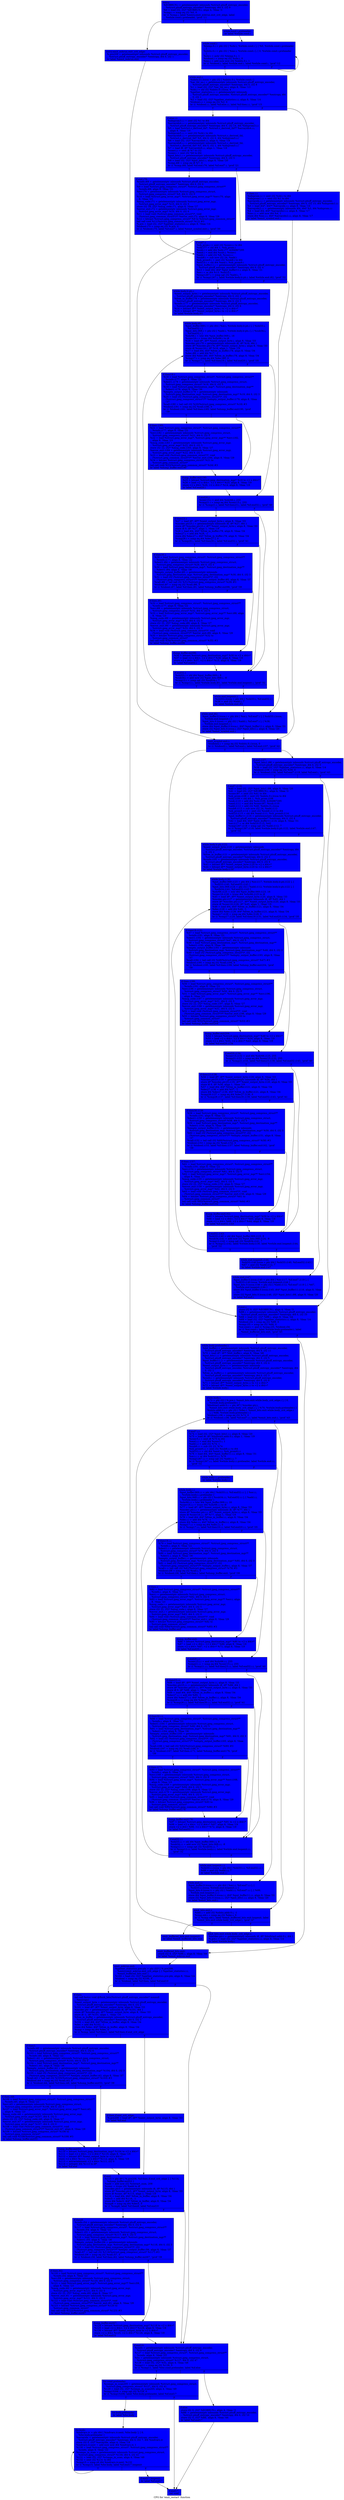 digraph "CFG for 'emit_restart' function" {
	label="CFG for 'emit_restart' function";

	Node0x56ce4e0 [shape=record, style = filled, fillcolor = blue, label="{entry:\l  %EOBRUN.i = getelementptr inbounds %struct.phuff_entropy_encoder,\l... %struct.phuff_entropy_encoder* %entropy, i64 0, i32 9\l  %0 = load i32, i32* %EOBRUN.i, align 4, !tbaa !3\l  %cmp.i = icmp eq i32 %0, 0\l  br i1 %cmp.i, label %entry.emit_eobrun.exit_crit_edge, label\l... %while.cond.i.preheader, !prof !11\l|{<s0>T|<s1>F}}"];
	Node0x56ce4e0:s0 -> Node0x56ce690;
	Node0x56ce4e0:s1 -> Node0x56ce750;
	Node0x56ce750 [shape=record, style = filled, fillcolor = blue, label="{while.cond.i.preheader:                           \l  br label %while.cond.i\l}"];
	Node0x56ce750 -> Node0x56ce880;
	Node0x56ce690 [shape=record, style = filled, fillcolor = blue, label="{entry.emit_eobrun.exit_crit_edge:                 \l  %.pre209 = getelementptr inbounds %struct.phuff_entropy_encoder,\l... %struct.phuff_entropy_encoder* %entropy, i64 0, i32 1\l  br label %emit_eobrun.exit\l}"];
	Node0x56ce690 -> Node0x56cea00;
	Node0x56ce880 [shape=record, style = filled, fillcolor = blue, label="{while.cond.i:                                     \l  %temp.0.i = phi i32 [ %shr.i, %while.cond.i ], [ %0, %while.cond.i.preheader\l... ]\l  %nbits.0.i = phi i32 [ %inc.i, %while.cond.i ], [ 0, %while.cond.i.preheader\l... ]\l  %shr.i = ashr i32 %temp.0.i, 1\l  %tobool.i = icmp eq i32 %shr.i, 0\l  %inc.i = add nuw nsw i32 %nbits.0.i, 1\l  br i1 %tobool.i, label %while.end.i, label %while.cond.i, !prof !12\l|{<s0>T|<s1>F}}"];
	Node0x56ce880:s0 -> Node0x56cf020;
	Node0x56ce880:s1 -> Node0x56ce880;
	Node0x56cf020 [shape=record, style = filled, fillcolor = blue, label="{while.end.i:                                      \l  %nbits.0.i.lcssa = phi i32 [ %nbits.0.i, %while.cond.i ]\l  %ac_tbl_no.i = getelementptr inbounds %struct.phuff_entropy_encoder,\l... %struct.phuff_entropy_encoder* %entropy, i64 0, i32 8\l  %1 = load i32, i32* %ac_tbl_no.i, align 8, !tbaa !13\l  %shl.i = shl i32 %nbits.0.i.lcssa, 4\l  %gather_statistics.i.i = getelementptr inbounds\l... %struct.phuff_entropy_encoder, %struct.phuff_entropy_encoder* %entropy, i64\l... 0, i32 1\l  %2 = load i32, i32* %gather_statistics.i.i, align 8, !tbaa !14\l  %tobool.i.i = icmp eq i32 %2, 0\l  br i1 %tobool.i.i, label %if.else.i.i, label %if.then.i.i, !prof !15\l|{<s0>T|<s1>F}}"];
	Node0x56cf020:s0 -> Node0x56cf510;
	Node0x56cf020:s1 -> Node0x56cf5f0;
	Node0x56cf5f0 [shape=record, style = filled, fillcolor = blue, label="{if.then.i.i:                                      \l  %idxprom.i.i = sext i32 %shl.i to i64\l  %idxprom1.i.i = sext i32 %1 to i64\l  %arrayidx.i.i = getelementptr inbounds %struct.phuff_entropy_encoder,\l... %struct.phuff_entropy_encoder* %entropy, i64 0, i32 15, i64 %idxprom1.i.i\l  %3 = load i64*, i64** %arrayidx.i.i, align 8, !tbaa !16\l  %arrayidx2.i.i = getelementptr inbounds i64, i64* %3, i64 %idxprom.i.i\l  %4 = load i64, i64* %arrayidx2.i.i, align 8, !tbaa !17\l  %inc.i.i = add nsw i64 %4, 1\l  store i64 %inc.i.i, i64* %arrayidx2.i.i, align 8, !tbaa !17\l  br label %emit_symbol.exit.i\l}"];
	Node0x56cf5f0 -> Node0x56cfd50;
	Node0x56cf510 [shape=record, style = filled, fillcolor = blue, label="{if.else.i.i:                                      \l  %idxprom3.i.i = sext i32 %1 to i64\l  %arrayidx4.i.i = getelementptr inbounds %struct.phuff_entropy_encoder,\l... %struct.phuff_entropy_encoder* %entropy, i64 0, i32 14, i64 %idxprom3.i.i\l  %5 = load %struct.c_derived_tbl*, %struct.c_derived_tbl** %arrayidx4.i.i,\l... align 8, !tbaa !16\l  %idxprom5.i.i = sext i32 %shl.i to i64\l  %arrayidx6.i.i = getelementptr inbounds %struct.c_derived_tbl,\l... %struct.c_derived_tbl* %5, i64 0, i32 0, i64 %idxprom5.i.i\l  %6 = load i32, i32* %arrayidx6.i.i, align 4, !tbaa !18\l  %arrayidx8.i.i = getelementptr inbounds %struct.c_derived_tbl,\l... %struct.c_derived_tbl* %5, i64 0, i32 1, i64 %idxprom5.i.i\l  %7 = load i8, i8* %arrayidx8.i.i, align 1, !tbaa !19\l  %conv.i.i = sext i8 %7 to i32\l  %conv.i = zext i32 %6 to i64\l  %put_bits1.i = getelementptr inbounds %struct.phuff_entropy_encoder,\l... %struct.phuff_entropy_encoder* %entropy, i64 0, i32 5\l  %8 = load i32, i32* %put_bits1.i, align 8, !tbaa !20\l  %cmp.i68 = icmp eq i8 %7, 0\l  br i1 %cmp.i68, label %if.end.i76, label %if.end7.i, !prof !21\l|{<s0>T|<s1>F}}"];
	Node0x56cf510:s0 -> Node0x56cfc00;
	Node0x56cf510:s1 -> Node0x56d0710;
	Node0x56cfc00 [shape=record, style = filled, fillcolor = blue, label="{if.end.i76:                                       \l  %cinfo.i69 = getelementptr inbounds %struct.phuff_entropy_encoder,\l... %struct.phuff_entropy_encoder* %entropy, i64 0, i32 6\l  %9 = load %struct.jpeg_compress_struct*, %struct.jpeg_compress_struct**\l... %cinfo.i69, align 8, !tbaa !22\l  %err.i70 = getelementptr inbounds %struct.jpeg_compress_struct,\l... %struct.jpeg_compress_struct* %9, i64 0, i32 0\l  %10 = load %struct.jpeg_error_mgr*, %struct.jpeg_error_mgr** %err.i70, align\l... 8, !tbaa !23\l  %msg_code.i71 = getelementptr inbounds %struct.jpeg_error_mgr,\l... %struct.jpeg_error_mgr* %10, i64 0, i32 5\l  store i32 39, i32* %msg_code.i71, align 8, !tbaa !27\l  %error_exit.i72 = getelementptr inbounds %struct.jpeg_error_mgr,\l... %struct.jpeg_error_mgr* %10, i64 0, i32 0\l  %11 = load void (%struct.jpeg_common_struct*)*, void\l... (%struct.jpeg_common_struct*)** %error_exit.i72, align 8, !tbaa !29\l  %12 = bitcast %struct.jpeg_compress_struct* %9 to %struct.jpeg_common_struct*\l  tail call void %11(%struct.jpeg_common_struct* %12) #3\l  %.pre = load i32, i32* %gather_statistics.i.i, align 8, !tbaa !14\l  %tobool.i75 = icmp eq i32 %.pre, 0\l  br i1 %tobool.i75, label %if.end7.i, label %emit_symbol.exit.i, !prof !30\l|{<s0>T|<s1>F}}"];
	Node0x56cfc00:s0 -> Node0x56d0710;
	Node0x56cfc00:s1 -> Node0x56cfd50;
	Node0x56d0710 [shape=record, style = filled, fillcolor = blue, label="{if.end7.i:                                        \l  %sh_prom.i = zext i32 %conv.i.i to i64\l  %shl.i77 = shl i64 1, %sh_prom.i\l  %sub.i = add i64 %shl.i77, 4294967295\l  %and.i = and i64 %sub.i, %conv.i\l  %add.i = add i32 %8, %conv.i.i\l  %sub8.i = sub nsw i32 24, %add.i\l  %sh_prom9.i = zext i32 %sub8.i to i64\l  %shl10.i = shl i64 %and.i, %sh_prom9.i\l  %put_buffer11.i = getelementptr inbounds %struct.phuff_entropy_encoder,\l... %struct.phuff_entropy_encoder* %entropy, i64 0, i32 4\l  %13 = load i64, i64* %put_buffer11.i, align 8, !tbaa !31\l  %or.i = or i64 %13, %shl10.i\l  %cmp1267.i = icmp sgt i32 %add.i, 7\l  br i1 %cmp1267.i, label %while.body.lr.ph.i, label %while.end.i82, !prof !32\l|{<s0>T|<s1>F}}"];
	Node0x56d0710:s0 -> Node0x56d1a00;
	Node0x56d0710:s1 -> Node0x56d1ae0;
	Node0x56d1a00 [shape=record, style = filled, fillcolor = blue, label="{while.body.lr.ph.i:                               \l  %next_output_byte.i = getelementptr inbounds %struct.phuff_entropy_encoder,\l... %struct.phuff_entropy_encoder* %entropy, i64 0, i32 2\l  %free_in_buffer.i78 = getelementptr inbounds %struct.phuff_entropy_encoder,\l... %struct.phuff_entropy_encoder* %entropy, i64 0, i32 3\l  %cinfo.i177 = getelementptr inbounds %struct.phuff_entropy_encoder,\l... %struct.phuff_entropy_encoder* %entropy, i64 0, i32 6\l  %14 = bitcast i8** %next_output_byte.i to \<2 x i64\>*\l  %15 = bitcast i8** %next_output_byte.i to \<2 x i64\>*\l  br label %while.body.i81\l}"];
	Node0x56d1a00 -> Node0x56d1f80;
	Node0x56d1f80 [shape=record, style = filled, fillcolor = blue, label="{while.body.i81:                                   \l  %put_buffer.069.i = phi i64 [ %or.i, %while.body.lr.ph.i ], [ %shl33.i,\l... %if.end32.i ]\l  %put_bits.068.i = phi i32 [ %add.i, %while.body.lr.ph.i ], [ %sub34.i,\l... %if.end32.i ]\l  %shr66.i = lshr i64 %put_buffer.069.i, 16\l  %conv16.i = trunc i64 %shr66.i to i8\l  %16 = load i8*, i8** %next_output_byte.i, align 8, !tbaa !33\l  %incdec.ptr.i79 = getelementptr inbounds i8, i8* %16, i64 1\l  store i8* %incdec.ptr.i79, i8** %next_output_byte.i, align 8, !tbaa !33\l  store i8 %conv16.i, i8* %16, align 1, !tbaa !19\l  %17 = load i64, i64* %free_in_buffer.i78, align 8, !tbaa !34\l  %dec.i80 = add i64 %17, -1\l  store i64 %dec.i80, i64* %free_in_buffer.i78, align 8, !tbaa !34\l  %cmp17.i = icmp eq i64 %dec.i80, 0\l  br i1 %cmp17.i, label %if.then19.i, label %if.end20.i, !prof !35\l|{<s0>T|<s1>F}}"];
	Node0x56d1f80:s0 -> Node0x56d2a20;
	Node0x56d1f80:s1 -> Node0x56d2ad0;
	Node0x56d2a20 [shape=record, style = filled, fillcolor = blue, label="{if.then19.i:                                      \l  %18 = load %struct.jpeg_compress_struct*, %struct.jpeg_compress_struct**\l... %cinfo.i177, align 8, !tbaa !22\l  %dest1.i178 = getelementptr inbounds %struct.jpeg_compress_struct,\l... %struct.jpeg_compress_struct* %18, i64 0, i32 5\l  %19 = load %struct.jpeg_destination_mgr*, %struct.jpeg_destination_mgr**\l... %dest1.i178, align 8, !tbaa !36\l  %empty_output_buffer.i179 = getelementptr inbounds\l... %struct.jpeg_destination_mgr, %struct.jpeg_destination_mgr* %19, i64 0, i32 3\l  %20 = load i32 (%struct.jpeg_compress_struct*)*, i32\l... (%struct.jpeg_compress_struct*)** %empty_output_buffer.i179, align 8, !tbaa\l... !37\l  %call.i180 = tail call i32 %20(%struct.jpeg_compress_struct* %18) #3\l  %tobool.i181 = icmp eq i32 %call.i180, 0\l  br i1 %tobool.i181, label %if.then.i185, label %dump_buffer.exit190, !prof\l... !39\l|{<s0>T|<s1>F}}"];
	Node0x56d2a20:s0 -> Node0x56d30b0;
	Node0x56d2a20:s1 -> Node0x56d31c0;
	Node0x56d30b0 [shape=record, style = filled, fillcolor = blue, label="{if.then.i185:                                     \l  %21 = load %struct.jpeg_compress_struct*, %struct.jpeg_compress_struct**\l... %cinfo.i177, align 8, !tbaa !22\l  %err.i182 = getelementptr inbounds %struct.jpeg_compress_struct,\l... %struct.jpeg_compress_struct* %21, i64 0, i32 0\l  %22 = load %struct.jpeg_error_mgr*, %struct.jpeg_error_mgr** %err.i182,\l... align 8, !tbaa !23\l  %msg_code.i183 = getelementptr inbounds %struct.jpeg_error_mgr,\l... %struct.jpeg_error_mgr* %22, i64 0, i32 5\l  store i32 22, i32* %msg_code.i183, align 8, !tbaa !27\l  %error_exit.i184 = getelementptr inbounds %struct.jpeg_error_mgr,\l... %struct.jpeg_error_mgr* %22, i64 0, i32 0\l  %23 = load void (%struct.jpeg_common_struct*)*, void\l... (%struct.jpeg_common_struct*)** %error_exit.i184, align 8, !tbaa !29\l  %24 = bitcast %struct.jpeg_compress_struct* %21 to\l... %struct.jpeg_common_struct*\l  tail call void %23(%struct.jpeg_common_struct* %24) #3\l  br label %dump_buffer.exit190\l}"];
	Node0x56d30b0 -> Node0x56d31c0;
	Node0x56d31c0 [shape=record, style = filled, fillcolor = blue, label="{dump_buffer.exit190:                              \l  %25 = bitcast %struct.jpeg_destination_mgr* %19 to \<2 x i64\>*\l  %26 = load \<2 x i64\>, \<2 x i64\>* %25, align 8, !tbaa !19\l  store \<2 x i64\> %26, \<2 x i64\>* %14, align 8, !tbaa !19\l  br label %if.end20.i\l}"];
	Node0x56d31c0 -> Node0x56d2ad0;
	Node0x56d2ad0 [shape=record, style = filled, fillcolor = blue, label="{if.end20.i:                                       \l  %conv15.i = and i64 %shr66.i, 255\l  %cmp21.i = icmp eq i64 %conv15.i, 255\l  br i1 %cmp21.i, label %if.then23.i, label %if.end32.i, !prof !40\l|{<s0>T|<s1>F}}"];
	Node0x56d2ad0:s0 -> Node0x56d3ad0;
	Node0x56d2ad0:s1 -> Node0x56d20d0;
	Node0x56d3ad0 [shape=record, style = filled, fillcolor = blue, label="{if.then23.i:                                      \l  %27 = load i8*, i8** %next_output_byte.i, align 8, !tbaa !33\l  %incdec.ptr25.i = getelementptr inbounds i8, i8* %27, i64 1\l  store i8* %incdec.ptr25.i, i8** %next_output_byte.i, align 8, !tbaa !33\l  store i8 0, i8* %27, align 1, !tbaa !19\l  %28 = load i64, i64* %free_in_buffer.i78, align 8, !tbaa !34\l  %dec27.i = add i64 %28, -1\l  store i64 %dec27.i, i64* %free_in_buffer.i78, align 8, !tbaa !34\l  %cmp28.i = icmp eq i64 %dec27.i, 0\l  br i1 %cmp28.i, label %if.then30.i, label %if.end32.i, !prof !41\l|{<s0>T|<s1>F}}"];
	Node0x56d3ad0:s0 -> Node0x56d3fd0;
	Node0x56d3ad0:s1 -> Node0x56d20d0;
	Node0x56d3fd0 [shape=record, style = filled, fillcolor = blue, label="{if.then30.i:                                      \l  %29 = load %struct.jpeg_compress_struct*, %struct.jpeg_compress_struct**\l... %cinfo.i177, align 8, !tbaa !22\l  %dest1.i84 = getelementptr inbounds %struct.jpeg_compress_struct,\l... %struct.jpeg_compress_struct* %29, i64 0, i32 5\l  %30 = load %struct.jpeg_destination_mgr*, %struct.jpeg_destination_mgr**\l... %dest1.i84, align 8, !tbaa !36\l  %empty_output_buffer.i85 = getelementptr inbounds\l... %struct.jpeg_destination_mgr, %struct.jpeg_destination_mgr* %30, i64 0, i32 3\l  %31 = load i32 (%struct.jpeg_compress_struct*)*, i32\l... (%struct.jpeg_compress_struct*)** %empty_output_buffer.i85, align 8, !tbaa !37\l  %call.i86 = tail call i32 %31(%struct.jpeg_compress_struct* %29) #3\l  %tobool.i87 = icmp eq i32 %call.i86, 0\l  br i1 %tobool.i87, label %if.then.i91, label %dump_buffer.exit96, !prof !39\l|{<s0>T|<s1>F}}"];
	Node0x56d3fd0:s0 -> Node0x56d45a0;
	Node0x56d3fd0:s1 -> Node0x56d46b0;
	Node0x56d45a0 [shape=record, style = filled, fillcolor = blue, label="{if.then.i91:                                      \l  %32 = load %struct.jpeg_compress_struct*, %struct.jpeg_compress_struct**\l... %cinfo.i177, align 8, !tbaa !22\l  %err.i88 = getelementptr inbounds %struct.jpeg_compress_struct,\l... %struct.jpeg_compress_struct* %32, i64 0, i32 0\l  %33 = load %struct.jpeg_error_mgr*, %struct.jpeg_error_mgr** %err.i88, align\l... 8, !tbaa !23\l  %msg_code.i89 = getelementptr inbounds %struct.jpeg_error_mgr,\l... %struct.jpeg_error_mgr* %33, i64 0, i32 5\l  store i32 22, i32* %msg_code.i89, align 8, !tbaa !27\l  %error_exit.i90 = getelementptr inbounds %struct.jpeg_error_mgr,\l... %struct.jpeg_error_mgr* %33, i64 0, i32 0\l  %34 = load void (%struct.jpeg_common_struct*)*, void\l... (%struct.jpeg_common_struct*)** %error_exit.i90, align 8, !tbaa !29\l  %35 = bitcast %struct.jpeg_compress_struct* %32 to\l... %struct.jpeg_common_struct*\l  tail call void %34(%struct.jpeg_common_struct* %35) #3\l  br label %dump_buffer.exit96\l}"];
	Node0x56d45a0 -> Node0x56d46b0;
	Node0x56d46b0 [shape=record, style = filled, fillcolor = blue, label="{dump_buffer.exit96:                               \l  %36 = bitcast %struct.jpeg_destination_mgr* %30 to \<2 x i64\>*\l  %37 = load \<2 x i64\>, \<2 x i64\>* %36, align 8, !tbaa !19\l  store \<2 x i64\> %37, \<2 x i64\>* %15, align 8, !tbaa !19\l  br label %if.end32.i\l}"];
	Node0x56d46b0 -> Node0x56d20d0;
	Node0x56d20d0 [shape=record, style = filled, fillcolor = blue, label="{if.end32.i:                                       \l  %shl33.i = shl i64 %put_buffer.069.i, 8\l  %sub34.i = add nsw i32 %put_bits.068.i, -8\l  %cmp12.i = icmp sgt i32 %sub34.i, 7\l  br i1 %cmp12.i, label %while.body.i81, label %while.end.loopexit.i, !prof !32\l|{<s0>T|<s1>F}}"];
	Node0x56d20d0:s0 -> Node0x56d1f80;
	Node0x56d20d0:s1 -> Node0x56d5750;
	Node0x56d5750 [shape=record, style = filled, fillcolor = blue, label="{while.end.loopexit.i:                             \l  %shl33.i.lcssa = phi i64 [ %shl33.i, %if.end32.i ]\l  %38 = and i32 %add.i, 7\l  br label %while.end.i82\l}"];
	Node0x56d5750 -> Node0x56d1ae0;
	Node0x56d1ae0 [shape=record, style = filled, fillcolor = blue, label="{while.end.i82:                                    \l  %put_buffer.0.lcssa.i = phi i64 [ %or.i, %if.end7.i ], [ %shl33.i.lcssa,\l... %while.end.loopexit.i ]\l  %put_bits.0.lcssa.i = phi i32 [ %add.i, %if.end7.i ], [ %38,\l... %while.end.loopexit.i ]\l  store i64 %put_buffer.0.lcssa.i, i64* %put_buffer11.i, align 8, !tbaa !31\l  store i32 %put_bits.0.lcssa.i, i32* %put_bits1.i, align 8, !tbaa !20\l  br label %emit_symbol.exit.i\l}"];
	Node0x56d1ae0 -> Node0x56cfd50;
	Node0x56cfd50 [shape=record, style = filled, fillcolor = blue, label="{emit_symbol.exit.i:                               \l  %tobool2.i = icmp eq i32 %nbits.0.i.lcssa, 0\l  br i1 %tobool2.i, label %if.end.i, label %if.end.i107, !prof !42\l|{<s0>T|<s1>F}}"];
	Node0x56cfd50:s0 -> Node0x56d5c50;
	Node0x56cfd50:s1 -> Node0x56d5cd0;
	Node0x56d5cd0 [shape=record, style = filled, fillcolor = blue, label="{if.end.i107:                                      \l  %put_bits1.i98 = getelementptr inbounds %struct.phuff_entropy_encoder,\l... %struct.phuff_entropy_encoder* %entropy, i64 0, i32 5\l  %39 = load i32, i32* %gather_statistics.i.i, align 8, !tbaa !14\l  %tobool.i106 = icmp eq i32 %39, 0\l  br i1 %tobool.i106, label %if.end7.i119, label %if.end.i, !prof !43\l|{<s0>T|<s1>F}}"];
	Node0x56d5cd0:s0 -> Node0x56d5f90;
	Node0x56d5cd0:s1 -> Node0x56d5c50;
	Node0x56d5f90 [shape=record, style = filled, fillcolor = blue, label="{if.end7.i119:                                     \l  %40 = load i32, i32* %put_bits1.i98, align 8, !tbaa !20\l  %41 = load i32, i32* %EOBRUN.i, align 4, !tbaa !3\l  %conv.i97 = zext i32 %41 to i64\l  %sh_prom.i108 = zext i32 %nbits.0.i.lcssa to i64\l  %shl.i109 = shl i64 1, %sh_prom.i108\l  %sub.i110 = add i64 %shl.i109, 4294967295\l  %and.i111 = and i64 %conv.i97, %sub.i110\l  %add.i112 = add i32 %40, %nbits.0.i.lcssa\l  %sub8.i113 = sub nsw i32 24, %add.i112\l  %sh_prom9.i114 = zext i32 %sub8.i113 to i64\l  %shl10.i115 = shl i64 %and.i111, %sh_prom9.i114\l  %put_buffer11.i116 = getelementptr inbounds %struct.phuff_entropy_encoder,\l... %struct.phuff_entropy_encoder* %entropy, i64 0, i32 4\l  %42 = load i64, i64* %put_buffer11.i116, align 8, !tbaa !31\l  %or.i117 = or i64 %shl10.i115, %42\l  %cmp1267.i118 = icmp sgt i32 %add.i112, 7\l  br i1 %cmp1267.i118, label %while.body.lr.ph.i122, label %while.end.i147,\l... !prof !32\l|{<s0>T|<s1>F}}"];
	Node0x56d5f90:s0 -> Node0x56d69f0;
	Node0x56d5f90:s1 -> Node0x56d6ad0;
	Node0x56d69f0 [shape=record, style = filled, fillcolor = blue, label="{while.body.lr.ph.i122:                            \l  %next_output_byte.i120 = getelementptr inbounds\l... %struct.phuff_entropy_encoder, %struct.phuff_entropy_encoder* %entropy, i64\l... 0, i32 2\l  %free_in_buffer.i121 = getelementptr inbounds %struct.phuff_entropy_encoder,\l... %struct.phuff_entropy_encoder* %entropy, i64 0, i32 3\l  %cinfo.i191 = getelementptr inbounds %struct.phuff_entropy_encoder,\l... %struct.phuff_entropy_encoder* %entropy, i64 0, i32 6\l  %43 = bitcast i8** %next_output_byte.i120 to \<2 x i64\>*\l  %44 = bitcast i8** %next_output_byte.i120 to \<2 x i64\>*\l  br label %while.body.i130\l}"];
	Node0x56d69f0 -> Node0x56d6f40;
	Node0x56d6f40 [shape=record, style = filled, fillcolor = blue, label="{while.body.i130:                                  \l  %put_buffer.069.i123 = phi i64 [ %or.i117, %while.body.lr.ph.i122 ], [\l... %shl33.i140, %if.end32.i143 ]\l  %put_bits.068.i124 = phi i32 [ %add.i112, %while.body.lr.ph.i122 ], [\l... %sub34.i141, %if.end32.i143 ]\l  %shr66.i125 = lshr i64 %put_buffer.069.i123, 16\l  %conv16.i126 = trunc i64 %shr66.i125 to i8\l  %45 = load i8*, i8** %next_output_byte.i120, align 8, !tbaa !33\l  %incdec.ptr.i127 = getelementptr inbounds i8, i8* %45, i64 1\l  store i8* %incdec.ptr.i127, i8** %next_output_byte.i120, align 8, !tbaa !33\l  store i8 %conv16.i126, i8* %45, align 1, !tbaa !19\l  %46 = load i64, i64* %free_in_buffer.i121, align 8, !tbaa !34\l  %dec.i128 = add i64 %46, -1\l  store i64 %dec.i128, i64* %free_in_buffer.i121, align 8, !tbaa !34\l  %cmp17.i129 = icmp eq i64 %dec.i128, 0\l  br i1 %cmp17.i129, label %if.then19.i131, label %if.end20.i134, !prof !35\l|{<s0>T|<s1>F}}"];
	Node0x56d6f40:s0 -> Node0x56d7920;
	Node0x56d6f40:s1 -> Node0x56d7a00;
	Node0x56d7920 [shape=record, style = filled, fillcolor = blue, label="{if.then19.i131:                                   \l  %47 = load %struct.jpeg_compress_struct*, %struct.jpeg_compress_struct**\l... %cinfo.i191, align 8, !tbaa !22\l  %dest1.i192 = getelementptr inbounds %struct.jpeg_compress_struct,\l... %struct.jpeg_compress_struct* %47, i64 0, i32 5\l  %48 = load %struct.jpeg_destination_mgr*, %struct.jpeg_destination_mgr**\l... %dest1.i192, align 8, !tbaa !36\l  %empty_output_buffer.i193 = getelementptr inbounds\l... %struct.jpeg_destination_mgr, %struct.jpeg_destination_mgr* %48, i64 0, i32 3\l  %49 = load i32 (%struct.jpeg_compress_struct*)*, i32\l... (%struct.jpeg_compress_struct*)** %empty_output_buffer.i193, align 8, !tbaa\l... !37\l  %call.i194 = tail call i32 %49(%struct.jpeg_compress_struct* %47) #3\l  %tobool.i195 = icmp eq i32 %call.i194, 0\l  br i1 %tobool.i195, label %if.then.i199, label %dump_buffer.exit204, !prof\l... !39\l|{<s0>T|<s1>F}}"];
	Node0x56d7920:s0 -> Node0x56d7fa0;
	Node0x56d7920:s1 -> Node0x56d80b0;
	Node0x56d7fa0 [shape=record, style = filled, fillcolor = blue, label="{if.then.i199:                                     \l  %50 = load %struct.jpeg_compress_struct*, %struct.jpeg_compress_struct**\l... %cinfo.i191, align 8, !tbaa !22\l  %err.i196 = getelementptr inbounds %struct.jpeg_compress_struct,\l... %struct.jpeg_compress_struct* %50, i64 0, i32 0\l  %51 = load %struct.jpeg_error_mgr*, %struct.jpeg_error_mgr** %err.i196,\l... align 8, !tbaa !23\l  %msg_code.i197 = getelementptr inbounds %struct.jpeg_error_mgr,\l... %struct.jpeg_error_mgr* %51, i64 0, i32 5\l  store i32 22, i32* %msg_code.i197, align 8, !tbaa !27\l  %error_exit.i198 = getelementptr inbounds %struct.jpeg_error_mgr,\l... %struct.jpeg_error_mgr* %51, i64 0, i32 0\l  %52 = load void (%struct.jpeg_common_struct*)*, void\l... (%struct.jpeg_common_struct*)** %error_exit.i198, align 8, !tbaa !29\l  %53 = bitcast %struct.jpeg_compress_struct* %50 to\l... %struct.jpeg_common_struct*\l  tail call void %52(%struct.jpeg_common_struct* %53) #3\l  br label %dump_buffer.exit204\l}"];
	Node0x56d7fa0 -> Node0x56d80b0;
	Node0x56d80b0 [shape=record, style = filled, fillcolor = blue, label="{dump_buffer.exit204:                              \l  %54 = bitcast %struct.jpeg_destination_mgr* %48 to \<2 x i64\>*\l  %55 = load \<2 x i64\>, \<2 x i64\>* %54, align 8, !tbaa !19\l  store \<2 x i64\> %55, \<2 x i64\>* %43, align 8, !tbaa !19\l  br label %if.end20.i134\l}"];
	Node0x56d80b0 -> Node0x56d7a00;
	Node0x56d7a00 [shape=record, style = filled, fillcolor = blue, label="{if.end20.i134:                                    \l  %conv15.i132 = and i64 %shr66.i125, 255\l  %cmp21.i133 = icmp eq i64 %conv15.i132, 255\l  br i1 %cmp21.i133, label %if.then23.i138, label %if.end32.i143, !prof !40\l|{<s0>T|<s1>F}}"];
	Node0x56d7a00:s0 -> Node0x56d89f0;
	Node0x56d7a00:s1 -> Node0x56d7050;
	Node0x56d89f0 [shape=record, style = filled, fillcolor = blue, label="{if.then23.i138:                                   \l  %56 = load i8*, i8** %next_output_byte.i120, align 8, !tbaa !33\l  %incdec.ptr25.i135 = getelementptr inbounds i8, i8* %56, i64 1\l  store i8* %incdec.ptr25.i135, i8** %next_output_byte.i120, align 8, !tbaa !33\l  store i8 0, i8* %56, align 1, !tbaa !19\l  %57 = load i64, i64* %free_in_buffer.i121, align 8, !tbaa !34\l  %dec27.i136 = add i64 %57, -1\l  store i64 %dec27.i136, i64* %free_in_buffer.i121, align 8, !tbaa !34\l  %cmp28.i137 = icmp eq i64 %dec27.i136, 0\l  br i1 %cmp28.i137, label %if.then30.i139, label %if.end32.i143, !prof !41\l|{<s0>T|<s1>F}}"];
	Node0x56d89f0:s0 -> Node0x56d8f30;
	Node0x56d89f0:s1 -> Node0x56d7050;
	Node0x56d8f30 [shape=record, style = filled, fillcolor = blue, label="{if.then30.i139:                                   \l  %58 = load %struct.jpeg_compress_struct*, %struct.jpeg_compress_struct**\l... %cinfo.i191, align 8, !tbaa !22\l  %dest1.i150 = getelementptr inbounds %struct.jpeg_compress_struct,\l... %struct.jpeg_compress_struct* %58, i64 0, i32 5\l  %59 = load %struct.jpeg_destination_mgr*, %struct.jpeg_destination_mgr**\l... %dest1.i150, align 8, !tbaa !36\l  %empty_output_buffer.i151 = getelementptr inbounds\l... %struct.jpeg_destination_mgr, %struct.jpeg_destination_mgr* %59, i64 0, i32 3\l  %60 = load i32 (%struct.jpeg_compress_struct*)*, i32\l... (%struct.jpeg_compress_struct*)** %empty_output_buffer.i151, align 8, !tbaa\l... !37\l  %call.i152 = tail call i32 %60(%struct.jpeg_compress_struct* %58) #3\l  %tobool.i153 = icmp eq i32 %call.i152, 0\l  br i1 %tobool.i153, label %if.then.i157, label %dump_buffer.exit162, !prof\l... !39\l|{<s0>T|<s1>F}}"];
	Node0x56d8f30:s0 -> Node0x56d94d0;
	Node0x56d8f30:s1 -> Node0x56d95e0;
	Node0x56d94d0 [shape=record, style = filled, fillcolor = blue, label="{if.then.i157:                                     \l  %61 = load %struct.jpeg_compress_struct*, %struct.jpeg_compress_struct**\l... %cinfo.i191, align 8, !tbaa !22\l  %err.i154 = getelementptr inbounds %struct.jpeg_compress_struct,\l... %struct.jpeg_compress_struct* %61, i64 0, i32 0\l  %62 = load %struct.jpeg_error_mgr*, %struct.jpeg_error_mgr** %err.i154,\l... align 8, !tbaa !23\l  %msg_code.i155 = getelementptr inbounds %struct.jpeg_error_mgr,\l... %struct.jpeg_error_mgr* %62, i64 0, i32 5\l  store i32 22, i32* %msg_code.i155, align 8, !tbaa !27\l  %error_exit.i156 = getelementptr inbounds %struct.jpeg_error_mgr,\l... %struct.jpeg_error_mgr* %62, i64 0, i32 0\l  %63 = load void (%struct.jpeg_common_struct*)*, void\l... (%struct.jpeg_common_struct*)** %error_exit.i156, align 8, !tbaa !29\l  %64 = bitcast %struct.jpeg_compress_struct* %61 to\l... %struct.jpeg_common_struct*\l  tail call void %63(%struct.jpeg_common_struct* %64) #3\l  br label %dump_buffer.exit162\l}"];
	Node0x56d94d0 -> Node0x56d95e0;
	Node0x56d95e0 [shape=record, style = filled, fillcolor = blue, label="{dump_buffer.exit162:                              \l  %65 = bitcast %struct.jpeg_destination_mgr* %59 to \<2 x i64\>*\l  %66 = load \<2 x i64\>, \<2 x i64\>* %65, align 8, !tbaa !19\l  store \<2 x i64\> %66, \<2 x i64\>* %44, align 8, !tbaa !19\l  br label %if.end32.i143\l}"];
	Node0x56d95e0 -> Node0x56d7050;
	Node0x56d7050 [shape=record, style = filled, fillcolor = blue, label="{if.end32.i143:                                    \l  %shl33.i140 = shl i64 %put_buffer.069.i123, 8\l  %sub34.i141 = add nsw i32 %put_bits.068.i124, -8\l  %cmp12.i142 = icmp sgt i32 %sub34.i141, 7\l  br i1 %cmp12.i142, label %while.body.i130, label %while.end.loopexit.i144,\l... !prof !32\l|{<s0>T|<s1>F}}"];
	Node0x56d7050:s0 -> Node0x56d6f40;
	Node0x56d7050:s1 -> Node0x56da1a0;
	Node0x56da1a0 [shape=record, style = filled, fillcolor = blue, label="{while.end.loopexit.i144:                          \l  %shl33.i140.lcssa = phi i64 [ %shl33.i140, %if.end32.i143 ]\l  %67 = and i32 %add.i112, 7\l  br label %while.end.i147\l}"];
	Node0x56da1a0 -> Node0x56d6ad0;
	Node0x56d6ad0 [shape=record, style = filled, fillcolor = blue, label="{while.end.i147:                                   \l  %put_buffer.0.lcssa.i145 = phi i64 [ %or.i117, %if.end7.i119 ], [\l... %shl33.i140.lcssa, %while.end.loopexit.i144 ]\l  %put_bits.0.lcssa.i146 = phi i32 [ %add.i112, %if.end7.i119 ], [ %67,\l... %while.end.loopexit.i144 ]\l  store i64 %put_buffer.0.lcssa.i145, i64* %put_buffer11.i116, align 8, !tbaa\l... !31\l  store i32 %put_bits.0.lcssa.i146, i32* %put_bits1.i98, align 8, !tbaa !20\l  br label %if.end.i\l}"];
	Node0x56d6ad0 -> Node0x56d5c50;
	Node0x56d5c50 [shape=record, style = filled, fillcolor = blue, label="{if.end.i:                                         \l  store i32 0, i32* %EOBRUN.i, align 4, !tbaa !3\l  %BE.i = getelementptr inbounds %struct.phuff_entropy_encoder,\l... %struct.phuff_entropy_encoder* %entropy, i64 0, i32 10\l  %68 = load i32, i32* %BE.i, align 8, !tbaa !44\l  %69 = load i32, i32* %gather_statistics.i.i, align 8, !tbaa !14\l  %tobool.i34 = icmp eq i32 %69, 0\l  %cmp.i35 = icmp ne i32 %68, 0\l  %or.cond.i = and i1 %cmp.i35, %tobool.i34\l  br i1 %or.cond.i, label %while.body.preheader.i, label\l... %emit_buffered_bits.exit, !prof !45\l|{<s0>T|<s1>F}}"];
	Node0x56d5c50:s0 -> Node0x5651d80;
	Node0x56d5c50:s1 -> Node0x5651e80;
	Node0x5651d80 [shape=record, style = filled, fillcolor = blue, label="{while.body.preheader.i:                           \l  %bit_buffer.i = getelementptr inbounds %struct.phuff_entropy_encoder,\l... %struct.phuff_entropy_encoder* %entropy, i64 0, i32 11\l  %70 = load i8*, i8** %bit_buffer.i, align 8, !tbaa !46\l  %put_bits1.i.i = getelementptr inbounds %struct.phuff_entropy_encoder,\l... %struct.phuff_entropy_encoder* %entropy, i64 0, i32 5\l  %put_buffer11.i.i = getelementptr inbounds %struct.phuff_entropy_encoder,\l... %struct.phuff_entropy_encoder* %entropy, i64 0, i32 4\l  %next_output_byte.i.i = getelementptr inbounds\l... %struct.phuff_entropy_encoder, %struct.phuff_entropy_encoder* %entropy, i64\l... 0, i32 2\l  %free_in_buffer.i.i = getelementptr inbounds %struct.phuff_entropy_encoder,\l... %struct.phuff_entropy_encoder* %entropy, i64 0, i32 3\l  %cinfo.i = getelementptr inbounds %struct.phuff_entropy_encoder,\l... %struct.phuff_entropy_encoder* %entropy, i64 0, i32 6\l  %71 = bitcast i8** %next_output_byte.i.i to \<2 x i64\>*\l  %72 = bitcast i8** %next_output_byte.i.i to \<2 x i64\>*\l  br label %while.body.i\l}"];
	Node0x5651d80 -> Node0x56525e0;
	Node0x56525e0 [shape=record, style = filled, fillcolor = blue, label="{while.body.i:                                     \l  %73 = phi i32 [ %.pre.i, %emit_bits.exit.while.body_crit_edge.i ], [ 0,\l... %while.body.preheader.i ]\l  %bufstart.addr.0.i = phi i8* [ %incdec.ptr.i,\l... %emit_bits.exit.while.body_crit_edge.i ], [ %70, %while.body.preheader.i ]\l  %nbits.addr.0.i = phi i32 [ %dec.i, %emit_bits.exit.while.body_crit_edge.i\l... ], [ %68, %while.body.preheader.i ]\l  %tobool.i.i36 = icmp eq i32 %73, 0\l  br i1 %tobool.i.i36, label %if.end7.i.i, label %emit_bits.exit.i, !prof !43\l|{<s0>T|<s1>F}}"];
	Node0x56525e0:s0 -> Node0x5652c70;
	Node0x56525e0:s1 -> Node0x5652d80;
	Node0x5652c70 [shape=record, style = filled, fillcolor = blue, label="{if.end7.i.i:                                      \l  %74 = load i32, i32* %put_bits1.i.i, align 8, !tbaa !20\l  %75 = load i8, i8* %bufstart.addr.0.i, align 1, !tbaa !19\l  %conv5.i = zext i8 %75 to i64\l  %and.i.i = and i64 %conv5.i, 1\l  %add.i.i = add i32 %74, 1\l  %sub8.i.i = sub i32 23, %74\l  %sh_prom9.i.i = zext i32 %sub8.i.i to i64\l  %shl10.i.i = shl i64 %and.i.i, %sh_prom9.i.i\l  %76 = load i64, i64* %put_buffer11.i.i, align 8, !tbaa !31\l  %or.i.i = or i64 %shl10.i.i, %76\l  %cmp1267.i.i = icmp sgt i32 %add.i.i, 7\l  br i1 %cmp1267.i.i, label %while.body.i.i.preheader, label %while.end.i.i,\l... !prof !32\l|{<s0>T|<s1>F}}"];
	Node0x5652c70:s0 -> Node0x56d4ea0;
	Node0x5652c70:s1 -> Node0x56d4fc0;
	Node0x56d4ea0 [shape=record, style = filled, fillcolor = blue, label="{while.body.i.i.preheader:                         \l  br label %while.body.i.i\l}"];
	Node0x56d4ea0 -> Node0x56d5130;
	Node0x56d5130 [shape=record, style = filled, fillcolor = blue, label="{while.body.i.i:                                   \l  %put_buffer.069.i.i = phi i64 [ %shl33.i.i, %if.end32.i.i ], [ %or.i.i,\l... %while.body.i.i.preheader ]\l  %put_bits.068.i.i = phi i32 [ %sub34.i.i, %if.end32.i.i ], [ %add.i.i,\l... %while.body.i.i.preheader ]\l  %shr66.i.i = lshr i64 %put_buffer.069.i.i, 16\l  %conv16.i.i = trunc i64 %shr66.i.i to i8\l  %77 = load i8*, i8** %next_output_byte.i.i, align 8, !tbaa !33\l  %incdec.ptr.i.i = getelementptr inbounds i8, i8* %77, i64 1\l  store i8* %incdec.ptr.i.i, i8** %next_output_byte.i.i, align 8, !tbaa !33\l  store i8 %conv16.i.i, i8* %77, align 1, !tbaa !19\l  %78 = load i64, i64* %free_in_buffer.i.i, align 8, !tbaa !34\l  %dec.i.i = add i64 %78, -1\l  store i64 %dec.i.i, i64* %free_in_buffer.i.i, align 8, !tbaa !34\l  %cmp17.i.i = icmp eq i64 %dec.i.i, 0\l  br i1 %cmp17.i.i, label %if.then19.i.i, label %if.end20.i.i, !prof !35\l|{<s0>T|<s1>F}}"];
	Node0x56d5130:s0 -> Node0x5654d50;
	Node0x56d5130:s1 -> Node0x5654e30;
	Node0x5654d50 [shape=record, style = filled, fillcolor = blue, label="{if.then19.i.i:                                    \l  %79 = load %struct.jpeg_compress_struct*, %struct.jpeg_compress_struct**\l... %cinfo.i, align 8, !tbaa !22\l  %dest1.i = getelementptr inbounds %struct.jpeg_compress_struct,\l... %struct.jpeg_compress_struct* %79, i64 0, i32 5\l  %80 = load %struct.jpeg_destination_mgr*, %struct.jpeg_destination_mgr**\l... %dest1.i, align 8, !tbaa !36\l  %empty_output_buffer.i = getelementptr inbounds\l... %struct.jpeg_destination_mgr, %struct.jpeg_destination_mgr* %80, i64 0, i32 3\l  %81 = load i32 (%struct.jpeg_compress_struct*)*, i32\l... (%struct.jpeg_compress_struct*)** %empty_output_buffer.i, align 8, !tbaa !37\l  %call.i = tail call i32 %81(%struct.jpeg_compress_struct* %79) #3\l  %tobool.i38 = icmp eq i32 %call.i, 0\l  br i1 %tobool.i38, label %if.then.i, label %dump_buffer.exit, !prof !39\l|{<s0>T|<s1>F}}"];
	Node0x5654d50:s0 -> Node0x56553c0;
	Node0x5654d50:s1 -> Node0x56554d0;
	Node0x56553c0 [shape=record, style = filled, fillcolor = blue, label="{if.then.i:                                        \l  %82 = load %struct.jpeg_compress_struct*, %struct.jpeg_compress_struct**\l... %cinfo.i, align 8, !tbaa !22\l  %err.i = getelementptr inbounds %struct.jpeg_compress_struct,\l... %struct.jpeg_compress_struct* %82, i64 0, i32 0\l  %83 = load %struct.jpeg_error_mgr*, %struct.jpeg_error_mgr** %err.i, align\l... 8, !tbaa !23\l  %msg_code.i = getelementptr inbounds %struct.jpeg_error_mgr,\l... %struct.jpeg_error_mgr* %83, i64 0, i32 5\l  store i32 22, i32* %msg_code.i, align 8, !tbaa !27\l  %error_exit.i = getelementptr inbounds %struct.jpeg_error_mgr,\l... %struct.jpeg_error_mgr* %83, i64 0, i32 0\l  %84 = load void (%struct.jpeg_common_struct*)*, void\l... (%struct.jpeg_common_struct*)** %error_exit.i, align 8, !tbaa !29\l  %85 = bitcast %struct.jpeg_compress_struct* %82 to\l... %struct.jpeg_common_struct*\l  tail call void %84(%struct.jpeg_common_struct* %85) #3\l  br label %dump_buffer.exit\l}"];
	Node0x56553c0 -> Node0x56554d0;
	Node0x56554d0 [shape=record, style = filled, fillcolor = blue, label="{dump_buffer.exit:                                 \l  %86 = bitcast %struct.jpeg_destination_mgr* %80 to \<2 x i64\>*\l  %87 = load \<2 x i64\>, \<2 x i64\>* %86, align 8, !tbaa !19\l  store \<2 x i64\> %87, \<2 x i64\>* %71, align 8, !tbaa !19\l  br label %if.end20.i.i\l}"];
	Node0x56554d0 -> Node0x5654e30;
	Node0x5654e30 [shape=record, style = filled, fillcolor = blue, label="{if.end20.i.i:                                     \l  %conv15.i.i = and i64 %shr66.i.i, 255\l  %cmp21.i.i = icmp eq i64 %conv15.i.i, 255\l  br i1 %cmp21.i.i, label %if.then23.i.i, label %if.end32.i.i, !prof !40\l|{<s0>T|<s1>F}}"];
	Node0x5654e30:s0 -> Node0x5655e20;
	Node0x5654e30:s1 -> Node0x56d5250;
	Node0x5655e20 [shape=record, style = filled, fillcolor = blue, label="{if.then23.i.i:                                    \l  %88 = load i8*, i8** %next_output_byte.i.i, align 8, !tbaa !33\l  %incdec.ptr25.i.i = getelementptr inbounds i8, i8* %88, i64 1\l  store i8* %incdec.ptr25.i.i, i8** %next_output_byte.i.i, align 8, !tbaa !33\l  store i8 0, i8* %88, align 1, !tbaa !19\l  %89 = load i64, i64* %free_in_buffer.i.i, align 8, !tbaa !34\l  %dec27.i.i = add i64 %89, -1\l  store i64 %dec27.i.i, i64* %free_in_buffer.i.i, align 8, !tbaa !34\l  %cmp28.i.i = icmp eq i64 %dec27.i.i, 0\l  br i1 %cmp28.i.i, label %if.then30.i.i, label %if.end32.i.i, !prof !41\l|{<s0>T|<s1>F}}"];
	Node0x5655e20:s0 -> Node0x5656360;
	Node0x5655e20:s1 -> Node0x56d5250;
	Node0x5656360 [shape=record, style = filled, fillcolor = blue, label="{if.then30.i.i:                                    \l  %90 = load %struct.jpeg_compress_struct*, %struct.jpeg_compress_struct**\l... %cinfo.i, align 8, !tbaa !22\l  %dest1.i164 = getelementptr inbounds %struct.jpeg_compress_struct,\l... %struct.jpeg_compress_struct* %90, i64 0, i32 5\l  %91 = load %struct.jpeg_destination_mgr*, %struct.jpeg_destination_mgr**\l... %dest1.i164, align 8, !tbaa !36\l  %empty_output_buffer.i165 = getelementptr inbounds\l... %struct.jpeg_destination_mgr, %struct.jpeg_destination_mgr* %91, i64 0, i32 3\l  %92 = load i32 (%struct.jpeg_compress_struct*)*, i32\l... (%struct.jpeg_compress_struct*)** %empty_output_buffer.i165, align 8, !tbaa\l... !37\l  %call.i166 = tail call i32 %92(%struct.jpeg_compress_struct* %90) #3\l  %tobool.i167 = icmp eq i32 %call.i166, 0\l  br i1 %tobool.i167, label %if.then.i171, label %dump_buffer.exit176, !prof\l... !39\l|{<s0>T|<s1>F}}"];
	Node0x5656360:s0 -> Node0x5656900;
	Node0x5656360:s1 -> Node0x5656a10;
	Node0x5656900 [shape=record, style = filled, fillcolor = blue, label="{if.then.i171:                                     \l  %93 = load %struct.jpeg_compress_struct*, %struct.jpeg_compress_struct**\l... %cinfo.i, align 8, !tbaa !22\l  %err.i168 = getelementptr inbounds %struct.jpeg_compress_struct,\l... %struct.jpeg_compress_struct* %93, i64 0, i32 0\l  %94 = load %struct.jpeg_error_mgr*, %struct.jpeg_error_mgr** %err.i168,\l... align 8, !tbaa !23\l  %msg_code.i169 = getelementptr inbounds %struct.jpeg_error_mgr,\l... %struct.jpeg_error_mgr* %94, i64 0, i32 5\l  store i32 22, i32* %msg_code.i169, align 8, !tbaa !27\l  %error_exit.i170 = getelementptr inbounds %struct.jpeg_error_mgr,\l... %struct.jpeg_error_mgr* %94, i64 0, i32 0\l  %95 = load void (%struct.jpeg_common_struct*)*, void\l... (%struct.jpeg_common_struct*)** %error_exit.i170, align 8, !tbaa !29\l  %96 = bitcast %struct.jpeg_compress_struct* %93 to\l... %struct.jpeg_common_struct*\l  tail call void %95(%struct.jpeg_common_struct* %96) #3\l  br label %dump_buffer.exit176\l}"];
	Node0x5656900 -> Node0x5656a10;
	Node0x5656a10 [shape=record, style = filled, fillcolor = blue, label="{dump_buffer.exit176:                              \l  %97 = bitcast %struct.jpeg_destination_mgr* %91 to \<2 x i64\>*\l  %98 = load \<2 x i64\>, \<2 x i64\>* %97, align 8, !tbaa !19\l  store \<2 x i64\> %98, \<2 x i64\>* %72, align 8, !tbaa !19\l  br label %if.end32.i.i\l}"];
	Node0x5656a10 -> Node0x56d5250;
	Node0x56d5250 [shape=record, style = filled, fillcolor = blue, label="{if.end32.i.i:                                     \l  %shl33.i.i = shl i64 %put_buffer.069.i.i, 8\l  %sub34.i.i = add nsw i32 %put_bits.068.i.i, -8\l  %cmp12.i.i = icmp sgt i32 %sub34.i.i, 7\l  br i1 %cmp12.i.i, label %while.body.i.i, label %while.end.loopexit.i.i,\l... !prof !32\l|{<s0>T|<s1>F}}"];
	Node0x56d5250:s0 -> Node0x56d5130;
	Node0x56d5250:s1 -> Node0x56573d0;
	Node0x56573d0 [shape=record, style = filled, fillcolor = blue, label="{while.end.loopexit.i.i:                           \l  %shl33.i.i.lcssa = phi i64 [ %shl33.i.i, %if.end32.i.i ]\l  %99 = and i32 %add.i.i, 7\l  br label %while.end.i.i\l}"];
	Node0x56573d0 -> Node0x56d4fc0;
	Node0x56d4fc0 [shape=record, style = filled, fillcolor = blue, label="{while.end.i.i:                                    \l  %put_buffer.0.lcssa.i.i = phi i64 [ %or.i.i, %if.end7.i.i ], [\l... %shl33.i.i.lcssa, %while.end.loopexit.i.i ]\l  %put_bits.0.lcssa.i.i = phi i32 [ %add.i.i, %if.end7.i.i ], [ %99,\l... %while.end.loopexit.i.i ]\l  store i64 %put_buffer.0.lcssa.i.i, i64* %put_buffer11.i.i, align 8, !tbaa !31\l  store i32 %put_bits.0.lcssa.i.i, i32* %put_bits1.i.i, align 8, !tbaa !20\l  br label %emit_bits.exit.i\l}"];
	Node0x56d4fc0 -> Node0x5652d80;
	Node0x5652d80 [shape=record, style = filled, fillcolor = blue, label="{emit_bits.exit.i:                                 \l  %dec.i = add i32 %nbits.addr.0.i, -1\l  %cmp.old.i = icmp eq i32 %dec.i, 0\l  br i1 %cmp.old.i, label %emit_buffered_bits.exit.loopexit, label\l... %emit_bits.exit.while.body_crit_edge.i, !prof !47\l|{<s0>T|<s1>F}}"];
	Node0x5652d80:s0 -> Node0x5657980;
	Node0x5652d80:s1 -> Node0x5652710;
	Node0x5652710 [shape=record, style = filled, fillcolor = blue, label="{emit_bits.exit.while.body_crit_edge.i:            \l  %incdec.ptr.i = getelementptr inbounds i8, i8* %bufstart.addr.0.i, i64 1\l  %.pre.i = load i32, i32* %gather_statistics.i.i, align 8, !tbaa !14\l  br label %while.body.i\l}"];
	Node0x5652710 -> Node0x56525e0;
	Node0x5657980 [shape=record, style = filled, fillcolor = blue, label="{emit_buffered_bits.exit.loopexit:                 \l  br label %emit_buffered_bits.exit\l}"];
	Node0x5657980 -> Node0x5651e80;
	Node0x5651e80 [shape=record, style = filled, fillcolor = blue, label="{emit_buffered_bits.exit:                          \l  store i32 0, i32* %BE.i, align 8, !tbaa !44\l  br label %emit_eobrun.exit\l}"];
	Node0x5651e80 -> Node0x56cea00;
	Node0x56cea00 [shape=record, style = filled, fillcolor = blue, label="{emit_eobrun.exit:                                 \l  %gather_statistics.pre-phi = phi i32* [ %.pre209,\l... %entry.emit_eobrun.exit_crit_edge ], [ %gather_statistics.i.i,\l... %emit_buffered_bits.exit ]\l  %100 = load i32, i32* %gather_statistics.pre-phi, align 8, !tbaa !14\l  %tobool = icmp eq i32 %100, 0\l  br i1 %tobool, label %if.then, label %if.end10\l|{<s0>T|<s1>F}}"];
	Node0x56cea00:s0 -> Node0x5657c70;
	Node0x56cea00:s1 -> Node0x5657cc0;
	Node0x5657c70 [shape=record, style = filled, fillcolor = blue, label="{if.then:                                          \l  tail call fastcc void @flush_bits(%struct.phuff_entropy_encoder* nonnull\l... %entropy)\l  %next_output_byte = getelementptr inbounds %struct.phuff_entropy_encoder,\l... %struct.phuff_entropy_encoder* %entropy, i64 0, i32 2\l  %101 = load i8*, i8** %next_output_byte, align 8, !tbaa !33\l  %incdec.ptr = getelementptr inbounds i8, i8* %101, i64 1\l  store i8* %incdec.ptr, i8** %next_output_byte, align 8, !tbaa !33\l  store i8 -1, i8* %101, align 1, !tbaa !19\l  %free_in_buffer = getelementptr inbounds %struct.phuff_entropy_encoder,\l... %struct.phuff_entropy_encoder* %entropy, i64 0, i32 3\l  %102 = load i64, i64* %free_in_buffer, align 8, !tbaa !34\l  %dec = add i64 %102, -1\l  store i64 %dec, i64* %free_in_buffer, align 8, !tbaa !34\l  %cmp = icmp eq i64 %dec, 0\l  br i1 %cmp, label %if.then1, label %if.then.if.end_crit_edge\l|{<s0>T|<s1>F}}"];
	Node0x5657c70:s0 -> Node0x56583c0;
	Node0x5657c70:s1 -> Node0x56584d0;
	Node0x56584d0 [shape=record, style = filled, fillcolor = blue, label="{if.then.if.end_crit_edge:                         \l  %.pre208 = load i8*, i8** %next_output_byte, align 8, !tbaa !33\l  br label %if.end\l}"];
	Node0x56584d0 -> Node0x5658640;
	Node0x56583c0 [shape=record, style = filled, fillcolor = blue, label="{if.then1:                                         \l  %cinfo.i40 = getelementptr inbounds %struct.phuff_entropy_encoder,\l... %struct.phuff_entropy_encoder* %entropy, i64 0, i32 6\l  %103 = load %struct.jpeg_compress_struct*, %struct.jpeg_compress_struct**\l... %cinfo.i40, align 8, !tbaa !22\l  %dest1.i41 = getelementptr inbounds %struct.jpeg_compress_struct,\l... %struct.jpeg_compress_struct* %103, i64 0, i32 5\l  %104 = load %struct.jpeg_destination_mgr*, %struct.jpeg_destination_mgr**\l... %dest1.i41, align 8, !tbaa !36\l  %empty_output_buffer.i42 = getelementptr inbounds\l... %struct.jpeg_destination_mgr, %struct.jpeg_destination_mgr* %104, i64 0, i32 3\l  %105 = load i32 (%struct.jpeg_compress_struct*)*, i32\l... (%struct.jpeg_compress_struct*)** %empty_output_buffer.i42, align 8, !tbaa !37\l  %call.i43 = tail call i32 %105(%struct.jpeg_compress_struct* %103) #3\l  %tobool.i44 = icmp eq i32 %call.i43, 0\l  br i1 %tobool.i44, label %if.then.i48, label %dump_buffer.exit53, !prof !39\l|{<s0>T|<s1>F}}"];
	Node0x56583c0:s0 -> Node0x5658c40;
	Node0x56583c0:s1 -> Node0x5658d50;
	Node0x5658c40 [shape=record, style = filled, fillcolor = blue, label="{if.then.i48:                                      \l  %106 = load %struct.jpeg_compress_struct*, %struct.jpeg_compress_struct**\l... %cinfo.i40, align 8, !tbaa !22\l  %err.i45 = getelementptr inbounds %struct.jpeg_compress_struct,\l... %struct.jpeg_compress_struct* %106, i64 0, i32 0\l  %107 = load %struct.jpeg_error_mgr*, %struct.jpeg_error_mgr** %err.i45,\l... align 8, !tbaa !23\l  %msg_code.i46 = getelementptr inbounds %struct.jpeg_error_mgr,\l... %struct.jpeg_error_mgr* %107, i64 0, i32 5\l  store i32 22, i32* %msg_code.i46, align 8, !tbaa !27\l  %error_exit.i47 = getelementptr inbounds %struct.jpeg_error_mgr,\l... %struct.jpeg_error_mgr* %107, i64 0, i32 0\l  %108 = load void (%struct.jpeg_common_struct*)*, void\l... (%struct.jpeg_common_struct*)** %error_exit.i47, align 8, !tbaa !29\l  %109 = bitcast %struct.jpeg_compress_struct* %106 to\l... %struct.jpeg_common_struct*\l  tail call void %108(%struct.jpeg_common_struct* %109) #3\l  br label %dump_buffer.exit53\l}"];
	Node0x5658c40 -> Node0x5658d50;
	Node0x5658d50 [shape=record, style = filled, fillcolor = blue, label="{dump_buffer.exit53:                               \l  %110 = bitcast %struct.jpeg_destination_mgr* %104 to \<2 x i64\>*\l  %111 = load \<2 x i64\>, \<2 x i64\>* %110, align 8, !tbaa !19\l  %112 = bitcast i8** %next_output_byte to \<2 x i64\>*\l  store \<2 x i64\> %111, \<2 x i64\>* %112, align 8, !tbaa !19\l  %113 = extractelement \<2 x i64\> %111, i32 0\l  %114 = inttoptr i64 %113 to i8*\l  br label %if.end\l}"];
	Node0x5658d50 -> Node0x5658640;
	Node0x5658640 [shape=record, style = filled, fillcolor = blue, label="{if.end:                                           \l  %115 = phi i8* [ %.pre208, %if.then.if.end_crit_edge ], [ %114,\l... %dump_buffer.exit53 ]\l  %add = add nsw i32 %restart_num, 208\l  %conv = trunc i32 %add to i8\l  %incdec.ptr3 = getelementptr inbounds i8, i8* %115, i64 1\l  store i8* %incdec.ptr3, i8** %next_output_byte, align 8, !tbaa !33\l  store i8 %conv, i8* %115, align 1, !tbaa !19\l  %116 = load i64, i64* %free_in_buffer, align 8, !tbaa !34\l  %dec5 = add i64 %116, -1\l  store i64 %dec5, i64* %free_in_buffer, align 8, !tbaa !34\l  %cmp6 = icmp eq i64 %dec5, 0\l  br i1 %cmp6, label %if.then8, label %if.end10\l|{<s0>T|<s1>F}}"];
	Node0x5658640:s0 -> Node0x5659ba0;
	Node0x5658640:s1 -> Node0x5657cc0;
	Node0x5659ba0 [shape=record, style = filled, fillcolor = blue, label="{if.then8:                                         \l  %cinfo.i54 = getelementptr inbounds %struct.phuff_entropy_encoder,\l... %struct.phuff_entropy_encoder* %entropy, i64 0, i32 6\l  %117 = load %struct.jpeg_compress_struct*, %struct.jpeg_compress_struct**\l... %cinfo.i54, align 8, !tbaa !22\l  %dest1.i55 = getelementptr inbounds %struct.jpeg_compress_struct,\l... %struct.jpeg_compress_struct* %117, i64 0, i32 5\l  %118 = load %struct.jpeg_destination_mgr*, %struct.jpeg_destination_mgr**\l... %dest1.i55, align 8, !tbaa !36\l  %empty_output_buffer.i56 = getelementptr inbounds\l... %struct.jpeg_destination_mgr, %struct.jpeg_destination_mgr* %118, i64 0, i32 3\l  %119 = load i32 (%struct.jpeg_compress_struct*)*, i32\l... (%struct.jpeg_compress_struct*)** %empty_output_buffer.i56, align 8, !tbaa !37\l  %call.i57 = tail call i32 %119(%struct.jpeg_compress_struct* %117) #3\l  %tobool.i58 = icmp eq i32 %call.i57, 0\l  br i1 %tobool.i58, label %if.then.i62, label %dump_buffer.exit67, !prof !39\l|{<s0>T|<s1>F}}"];
	Node0x5659ba0:s0 -> Node0x565a240;
	Node0x5659ba0:s1 -> Node0x565a350;
	Node0x565a240 [shape=record, style = filled, fillcolor = blue, label="{if.then.i62:                                      \l  %120 = load %struct.jpeg_compress_struct*, %struct.jpeg_compress_struct**\l... %cinfo.i54, align 8, !tbaa !22\l  %err.i59 = getelementptr inbounds %struct.jpeg_compress_struct,\l... %struct.jpeg_compress_struct* %120, i64 0, i32 0\l  %121 = load %struct.jpeg_error_mgr*, %struct.jpeg_error_mgr** %err.i59,\l... align 8, !tbaa !23\l  %msg_code.i60 = getelementptr inbounds %struct.jpeg_error_mgr,\l... %struct.jpeg_error_mgr* %121, i64 0, i32 5\l  store i32 22, i32* %msg_code.i60, align 8, !tbaa !27\l  %error_exit.i61 = getelementptr inbounds %struct.jpeg_error_mgr,\l... %struct.jpeg_error_mgr* %121, i64 0, i32 0\l  %122 = load void (%struct.jpeg_common_struct*)*, void\l... (%struct.jpeg_common_struct*)** %error_exit.i61, align 8, !tbaa !29\l  %123 = bitcast %struct.jpeg_compress_struct* %120 to\l... %struct.jpeg_common_struct*\l  tail call void %122(%struct.jpeg_common_struct* %123) #3\l  br label %dump_buffer.exit67\l}"];
	Node0x565a240 -> Node0x565a350;
	Node0x565a350 [shape=record, style = filled, fillcolor = blue, label="{dump_buffer.exit67:                               \l  %124 = bitcast %struct.jpeg_destination_mgr* %118 to \<2 x i64\>*\l  %125 = load \<2 x i64\>, \<2 x i64\>* %124, align 8, !tbaa !19\l  %126 = bitcast i8** %next_output_byte to \<2 x i64\>*\l  store \<2 x i64\> %125, \<2 x i64\>* %126, align 8, !tbaa !19\l  br label %if.end10\l}"];
	Node0x565a350 -> Node0x5657cc0;
	Node0x5657cc0 [shape=record, style = filled, fillcolor = blue, label="{if.end10:                                         \l  %cinfo = getelementptr inbounds %struct.phuff_entropy_encoder,\l... %struct.phuff_entropy_encoder* %entropy, i64 0, i32 6\l  %127 = load %struct.jpeg_compress_struct*, %struct.jpeg_compress_struct**\l... %cinfo, align 8, !tbaa !22\l  %Ss = getelementptr inbounds %struct.jpeg_compress_struct,\l... %struct.jpeg_compress_struct* %127, i64 0, i32 47\l  %128 = load i32, i32* %Ss, align 4, !tbaa !48\l  %cmp11 = icmp eq i32 %128, 0\l  br i1 %cmp11, label %for.cond.preheader, label %if.else\l|{<s0>T|<s1>F}}"];
	Node0x5657cc0:s0 -> Node0x56d9ba0;
	Node0x5657cc0:s1 -> Node0x56d9c70;
	Node0x56d9ba0 [shape=record, style = filled, fillcolor = blue, label="{for.cond.preheader:                               \l  %comps_in_scan205 = getelementptr inbounds %struct.jpeg_compress_struct,\l... %struct.jpeg_compress_struct* %127, i64 0, i32 41\l  %129 = load i32, i32* %comps_in_scan205, align 4, !tbaa !49\l  %cmp15206 = icmp sgt i32 %129, 0\l  br i1 %cmp15206, label %for.body.preheader, label %if.end17\l|{<s0>T|<s1>F}}"];
	Node0x56d9ba0:s0 -> Node0x565b670;
	Node0x56d9ba0:s1 -> Node0x565b750;
	Node0x565b670 [shape=record, style = filled, fillcolor = blue, label="{for.body.preheader:                               \l  br label %for.body\l}"];
	Node0x565b670 -> Node0x565b890;
	Node0x565b890 [shape=record, style = filled, fillcolor = blue, label="{for.body:                                         \l  %indvars.iv = phi i64 [ %indvars.iv.next, %for.body ], [ 0,\l... %for.body.preheader ]\l  %arrayidx = getelementptr inbounds %struct.phuff_entropy_encoder,\l... %struct.phuff_entropy_encoder* %entropy, i64 0, i32 7, i64 %indvars.iv\l  store i32 0, i32* %arrayidx, align 4, !tbaa !18\l  %indvars.iv.next = add nuw nsw i64 %indvars.iv, 1\l  %130 = load %struct.jpeg_compress_struct*, %struct.jpeg_compress_struct**\l... %cinfo, align 8, !tbaa !22\l  %comps_in_scan = getelementptr inbounds %struct.jpeg_compress_struct,\l... %struct.jpeg_compress_struct* %130, i64 0, i32 41\l  %131 = load i32, i32* %comps_in_scan, align 4, !tbaa !49\l  %132 = sext i32 %131 to i64\l  %cmp15 = icmp slt i64 %indvars.iv.next, %132\l  br i1 %cmp15, label %for.body, label %if.end17.loopexit\l|{<s0>T|<s1>F}}"];
	Node0x565b890:s0 -> Node0x565b890;
	Node0x565b890:s1 -> Node0x565be50;
	Node0x56d9c70 [shape=record, style = filled, fillcolor = blue, label="{if.else:                                          \l  store i32 0, i32* %EOBRUN.i, align 4, !tbaa !3\l  %BE = getelementptr inbounds %struct.phuff_entropy_encoder,\l... %struct.phuff_entropy_encoder* %entropy, i64 0, i32 10\l  store i32 0, i32* %BE, align 8, !tbaa !44\l  br label %if.end17\l}"];
	Node0x56d9c70 -> Node0x565b750;
	Node0x565be50 [shape=record, style = filled, fillcolor = blue, label="{if.end17.loopexit:                                \l  br label %if.end17\l}"];
	Node0x565be50 -> Node0x565b750;
	Node0x565b750 [shape=record, style = filled, fillcolor = blue, label="{if.end17:                                         \l  ret void\l}"];
}
